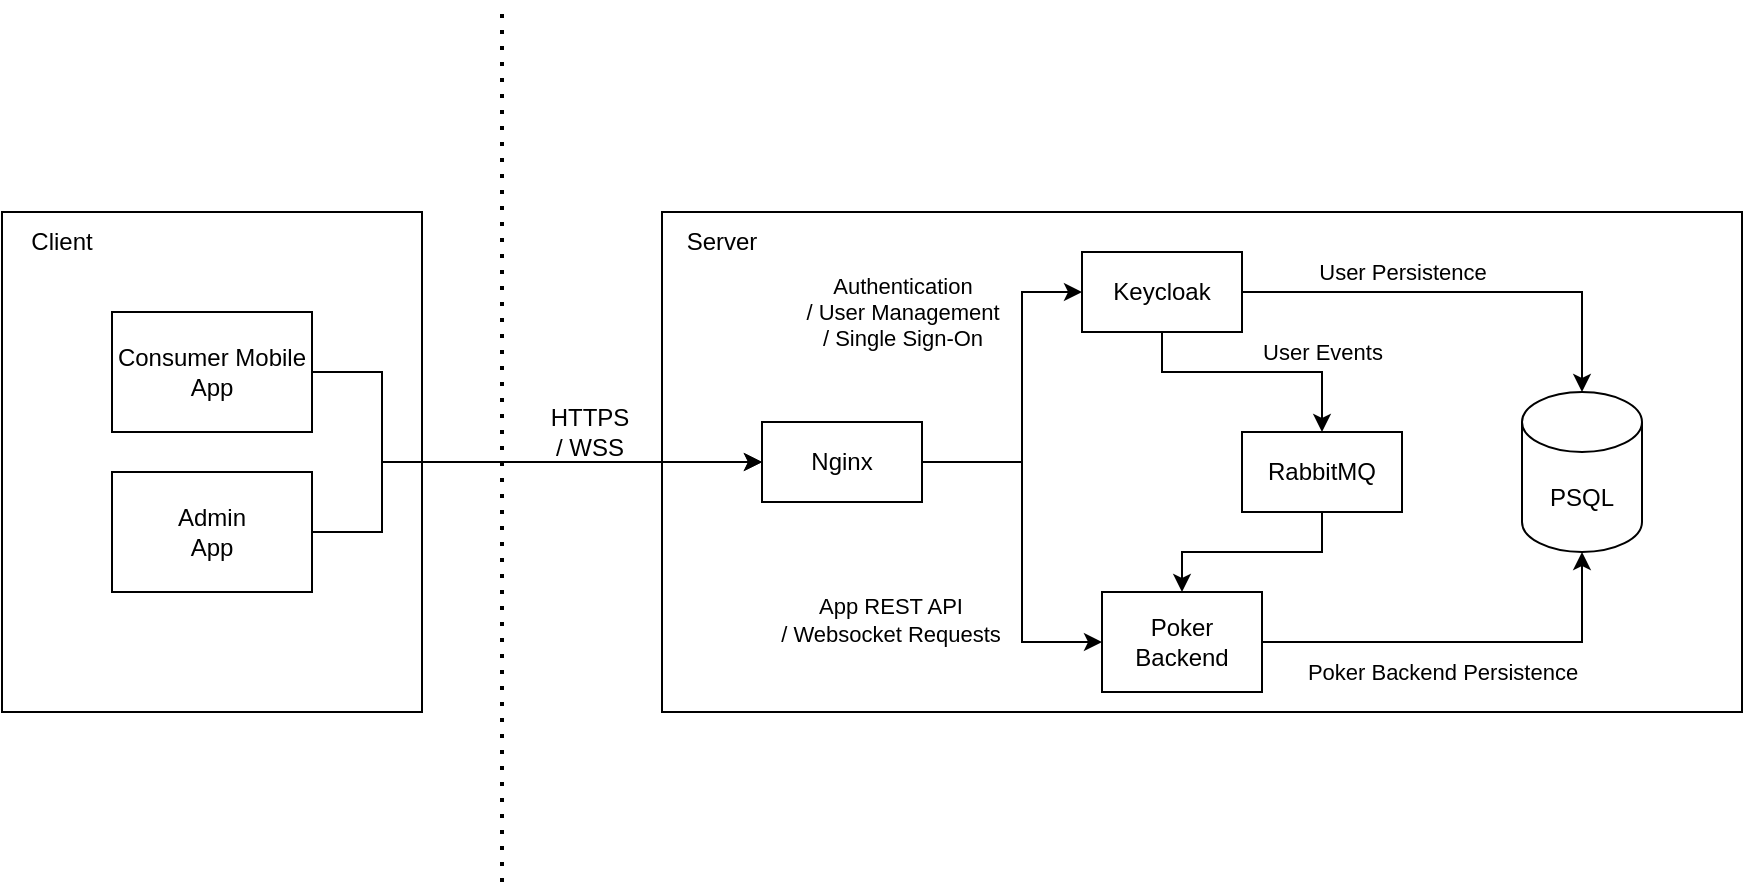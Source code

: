 <mxfile version="21.6.1" type="device">
  <diagram name="Page-1" id="qPyLBsRdAxL-42QQaer6">
    <mxGraphModel dx="1151" dy="699" grid="1" gridSize="10" guides="1" tooltips="1" connect="1" arrows="1" fold="1" page="1" pageScale="1" pageWidth="827" pageHeight="1169" math="0" shadow="0">
      <root>
        <mxCell id="0" />
        <mxCell id="1" parent="0" />
        <mxCell id="9xJEDV4C4dEwRKaLVc5d-15" value="" style="rounded=0;whiteSpace=wrap;html=1;" vertex="1" parent="1">
          <mxGeometry x="480" y="155" width="540" height="250" as="geometry" />
        </mxCell>
        <mxCell id="9xJEDV4C4dEwRKaLVc5d-13" value="" style="rounded=0;whiteSpace=wrap;html=1;" vertex="1" parent="1">
          <mxGeometry x="150" y="155" width="210" height="250" as="geometry" />
        </mxCell>
        <mxCell id="9xJEDV4C4dEwRKaLVc5d-8" style="edgeStyle=orthogonalEdgeStyle;rounded=0;orthogonalLoop=1;jettySize=auto;html=1;entryX=0;entryY=0.5;entryDx=0;entryDy=0;" edge="1" parent="1" source="9xJEDV4C4dEwRKaLVc5d-1" target="9xJEDV4C4dEwRKaLVc5d-2">
          <mxGeometry relative="1" as="geometry">
            <Array as="points">
              <mxPoint x="660" y="280" />
              <mxPoint x="660" y="195" />
            </Array>
          </mxGeometry>
        </mxCell>
        <mxCell id="9xJEDV4C4dEwRKaLVc5d-27" value="Authentication &lt;br&gt;/ User Management&lt;br&gt;/ Single Sign-On" style="edgeLabel;html=1;align=center;verticalAlign=middle;resizable=0;points=[];" vertex="1" connectable="0" parent="9xJEDV4C4dEwRKaLVc5d-8">
          <mxGeometry x="0.127" y="-4" relative="1" as="geometry">
            <mxPoint x="-64" y="-32" as="offset" />
          </mxGeometry>
        </mxCell>
        <mxCell id="9xJEDV4C4dEwRKaLVc5d-24" style="edgeStyle=orthogonalEdgeStyle;rounded=0;orthogonalLoop=1;jettySize=auto;html=1;entryX=0;entryY=0.5;entryDx=0;entryDy=0;" edge="1" parent="1" source="9xJEDV4C4dEwRKaLVc5d-1" target="9xJEDV4C4dEwRKaLVc5d-3">
          <mxGeometry relative="1" as="geometry">
            <Array as="points">
              <mxPoint x="660" y="280" />
              <mxPoint x="660" y="370" />
            </Array>
          </mxGeometry>
        </mxCell>
        <mxCell id="9xJEDV4C4dEwRKaLVc5d-1" value="Nginx" style="rounded=0;whiteSpace=wrap;html=1;" vertex="1" parent="1">
          <mxGeometry x="530" y="260" width="80" height="40" as="geometry" />
        </mxCell>
        <mxCell id="9xJEDV4C4dEwRKaLVc5d-5" style="edgeStyle=orthogonalEdgeStyle;rounded=0;orthogonalLoop=1;jettySize=auto;html=1;entryX=0.5;entryY=0;entryDx=0;entryDy=0;" edge="1" parent="1" source="9xJEDV4C4dEwRKaLVc5d-2" target="9xJEDV4C4dEwRKaLVc5d-4">
          <mxGeometry relative="1" as="geometry">
            <Array as="points">
              <mxPoint x="730" y="235" />
              <mxPoint x="810" y="235" />
            </Array>
          </mxGeometry>
        </mxCell>
        <mxCell id="9xJEDV4C4dEwRKaLVc5d-17" value="User Events" style="edgeLabel;html=1;align=center;verticalAlign=middle;resizable=0;points=[];" vertex="1" connectable="0" parent="9xJEDV4C4dEwRKaLVc5d-5">
          <mxGeometry x="0.061" y="-1" relative="1" as="geometry">
            <mxPoint x="31" y="-11" as="offset" />
          </mxGeometry>
        </mxCell>
        <mxCell id="9xJEDV4C4dEwRKaLVc5d-22" style="edgeStyle=orthogonalEdgeStyle;rounded=0;orthogonalLoop=1;jettySize=auto;html=1;" edge="1" parent="1" source="9xJEDV4C4dEwRKaLVc5d-2" target="9xJEDV4C4dEwRKaLVc5d-21">
          <mxGeometry relative="1" as="geometry" />
        </mxCell>
        <mxCell id="9xJEDV4C4dEwRKaLVc5d-26" value="User Persistence" style="edgeLabel;html=1;align=center;verticalAlign=middle;resizable=0;points=[];" vertex="1" connectable="0" parent="9xJEDV4C4dEwRKaLVc5d-22">
          <mxGeometry x="0.091" y="1" relative="1" as="geometry">
            <mxPoint x="-40" y="-9" as="offset" />
          </mxGeometry>
        </mxCell>
        <mxCell id="9xJEDV4C4dEwRKaLVc5d-2" value="&lt;div&gt;Keycloak&lt;/div&gt;" style="rounded=0;whiteSpace=wrap;html=1;" vertex="1" parent="1">
          <mxGeometry x="690" y="175" width="80" height="40" as="geometry" />
        </mxCell>
        <mxCell id="9xJEDV4C4dEwRKaLVc5d-23" style="edgeStyle=orthogonalEdgeStyle;rounded=0;orthogonalLoop=1;jettySize=auto;html=1;" edge="1" parent="1" source="9xJEDV4C4dEwRKaLVc5d-3" target="9xJEDV4C4dEwRKaLVc5d-21">
          <mxGeometry relative="1" as="geometry" />
        </mxCell>
        <mxCell id="9xJEDV4C4dEwRKaLVc5d-31" value="Poker Backend Persistence" style="edgeLabel;html=1;align=center;verticalAlign=middle;resizable=0;points=[];" vertex="1" connectable="0" parent="9xJEDV4C4dEwRKaLVc5d-23">
          <mxGeometry x="-0.21" y="-2" relative="1" as="geometry">
            <mxPoint x="9" y="13" as="offset" />
          </mxGeometry>
        </mxCell>
        <mxCell id="9xJEDV4C4dEwRKaLVc5d-3" value="Poker Backend" style="rounded=0;whiteSpace=wrap;html=1;" vertex="1" parent="1">
          <mxGeometry x="700" y="345" width="80" height="50" as="geometry" />
        </mxCell>
        <mxCell id="9xJEDV4C4dEwRKaLVc5d-9" style="edgeStyle=orthogonalEdgeStyle;rounded=0;orthogonalLoop=1;jettySize=auto;html=1;entryX=0.5;entryY=0;entryDx=0;entryDy=0;" edge="1" parent="1" source="9xJEDV4C4dEwRKaLVc5d-4" target="9xJEDV4C4dEwRKaLVc5d-3">
          <mxGeometry relative="1" as="geometry">
            <Array as="points">
              <mxPoint x="810" y="325" />
              <mxPoint x="740" y="325" />
            </Array>
          </mxGeometry>
        </mxCell>
        <mxCell id="9xJEDV4C4dEwRKaLVc5d-4" value="RabbitMQ" style="rounded=0;whiteSpace=wrap;html=1;" vertex="1" parent="1">
          <mxGeometry x="770" y="265" width="80" height="40" as="geometry" />
        </mxCell>
        <mxCell id="9xJEDV4C4dEwRKaLVc5d-11" style="edgeStyle=orthogonalEdgeStyle;rounded=0;orthogonalLoop=1;jettySize=auto;html=1;entryX=0;entryY=0.5;entryDx=0;entryDy=0;" edge="1" parent="1" source="9xJEDV4C4dEwRKaLVc5d-6" target="9xJEDV4C4dEwRKaLVc5d-1">
          <mxGeometry relative="1" as="geometry">
            <Array as="points">
              <mxPoint x="340" y="315" />
              <mxPoint x="340" y="280" />
            </Array>
          </mxGeometry>
        </mxCell>
        <mxCell id="9xJEDV4C4dEwRKaLVc5d-6" value="&lt;div&gt;Admin&lt;/div&gt;&lt;div&gt;App&lt;br&gt;&lt;/div&gt;" style="rounded=0;whiteSpace=wrap;html=1;" vertex="1" parent="1">
          <mxGeometry x="205" y="285" width="100" height="60" as="geometry" />
        </mxCell>
        <mxCell id="9xJEDV4C4dEwRKaLVc5d-10" value="" style="edgeStyle=orthogonalEdgeStyle;rounded=0;orthogonalLoop=1;jettySize=auto;html=1;" edge="1" parent="1" source="9xJEDV4C4dEwRKaLVc5d-7" target="9xJEDV4C4dEwRKaLVc5d-1">
          <mxGeometry relative="1" as="geometry">
            <Array as="points">
              <mxPoint x="340" y="235" />
              <mxPoint x="340" y="280" />
            </Array>
          </mxGeometry>
        </mxCell>
        <mxCell id="9xJEDV4C4dEwRKaLVc5d-7" value="Consumer Mobile App" style="rounded=0;whiteSpace=wrap;html=1;" vertex="1" parent="1">
          <mxGeometry x="205" y="205" width="100" height="60" as="geometry" />
        </mxCell>
        <mxCell id="9xJEDV4C4dEwRKaLVc5d-14" value="Client" style="text;html=1;strokeColor=none;fillColor=none;align=center;verticalAlign=middle;whiteSpace=wrap;rounded=0;" vertex="1" parent="1">
          <mxGeometry x="150" y="155" width="60" height="30" as="geometry" />
        </mxCell>
        <mxCell id="9xJEDV4C4dEwRKaLVc5d-21" value="PSQL" style="shape=cylinder3;whiteSpace=wrap;html=1;boundedLbl=1;backgroundOutline=1;size=15;" vertex="1" parent="1">
          <mxGeometry x="910" y="245" width="60" height="80" as="geometry" />
        </mxCell>
        <mxCell id="9xJEDV4C4dEwRKaLVc5d-25" value="Server" style="text;html=1;strokeColor=none;fillColor=none;align=center;verticalAlign=middle;whiteSpace=wrap;rounded=0;" vertex="1" parent="1">
          <mxGeometry x="480" y="155" width="60" height="30" as="geometry" />
        </mxCell>
        <mxCell id="9xJEDV4C4dEwRKaLVc5d-28" value="App REST API&lt;br&gt;/ Websocket Requests" style="edgeLabel;html=1;align=center;verticalAlign=middle;resizable=0;points=[];" vertex="1" connectable="0" parent="1">
          <mxGeometry x="590" y="265" as="geometry">
            <mxPoint x="4" y="94" as="offset" />
          </mxGeometry>
        </mxCell>
        <mxCell id="9xJEDV4C4dEwRKaLVc5d-38" value="" style="endArrow=none;dashed=1;html=1;dashPattern=1 3;strokeWidth=2;rounded=0;" edge="1" parent="1">
          <mxGeometry width="50" height="50" relative="1" as="geometry">
            <mxPoint x="400" y="490" as="sourcePoint" />
            <mxPoint x="400" y="50" as="targetPoint" />
          </mxGeometry>
        </mxCell>
        <mxCell id="9xJEDV4C4dEwRKaLVc5d-40" value="&lt;div&gt;HTTPS&lt;/div&gt;&lt;div&gt;/ WSS&lt;/div&gt;" style="text;html=1;strokeColor=none;fillColor=none;align=center;verticalAlign=middle;whiteSpace=wrap;rounded=0;" vertex="1" parent="1">
          <mxGeometry x="414" y="250" width="60" height="30" as="geometry" />
        </mxCell>
      </root>
    </mxGraphModel>
  </diagram>
</mxfile>
